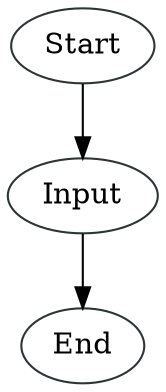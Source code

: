 digraph StartInputEnd {
node1 [label="Start", color="#2e3436"]
node2 [label="Input", color="#2e3436"]
node3 [label="End", color="#2e3436"]

node1 -> node2
node2 -> node3
}
